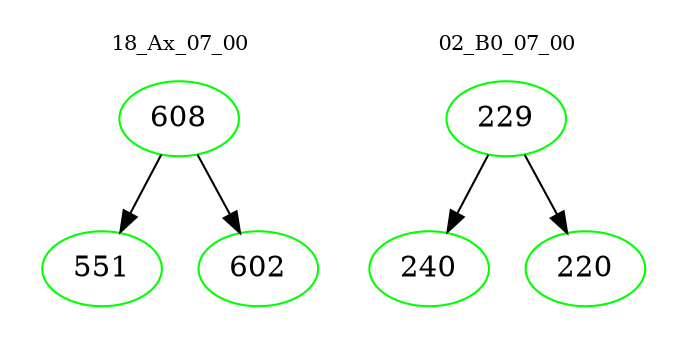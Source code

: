 digraph{
subgraph cluster_0 {
color = white
label = "18_Ax_07_00";
fontsize=10;
T0_608 [label="608", color="green"]
T0_608 -> T0_551 [color="black"]
T0_551 [label="551", color="green"]
T0_608 -> T0_602 [color="black"]
T0_602 [label="602", color="green"]
}
subgraph cluster_1 {
color = white
label = "02_B0_07_00";
fontsize=10;
T1_229 [label="229", color="green"]
T1_229 -> T1_240 [color="black"]
T1_240 [label="240", color="green"]
T1_229 -> T1_220 [color="black"]
T1_220 [label="220", color="green"]
}
}
